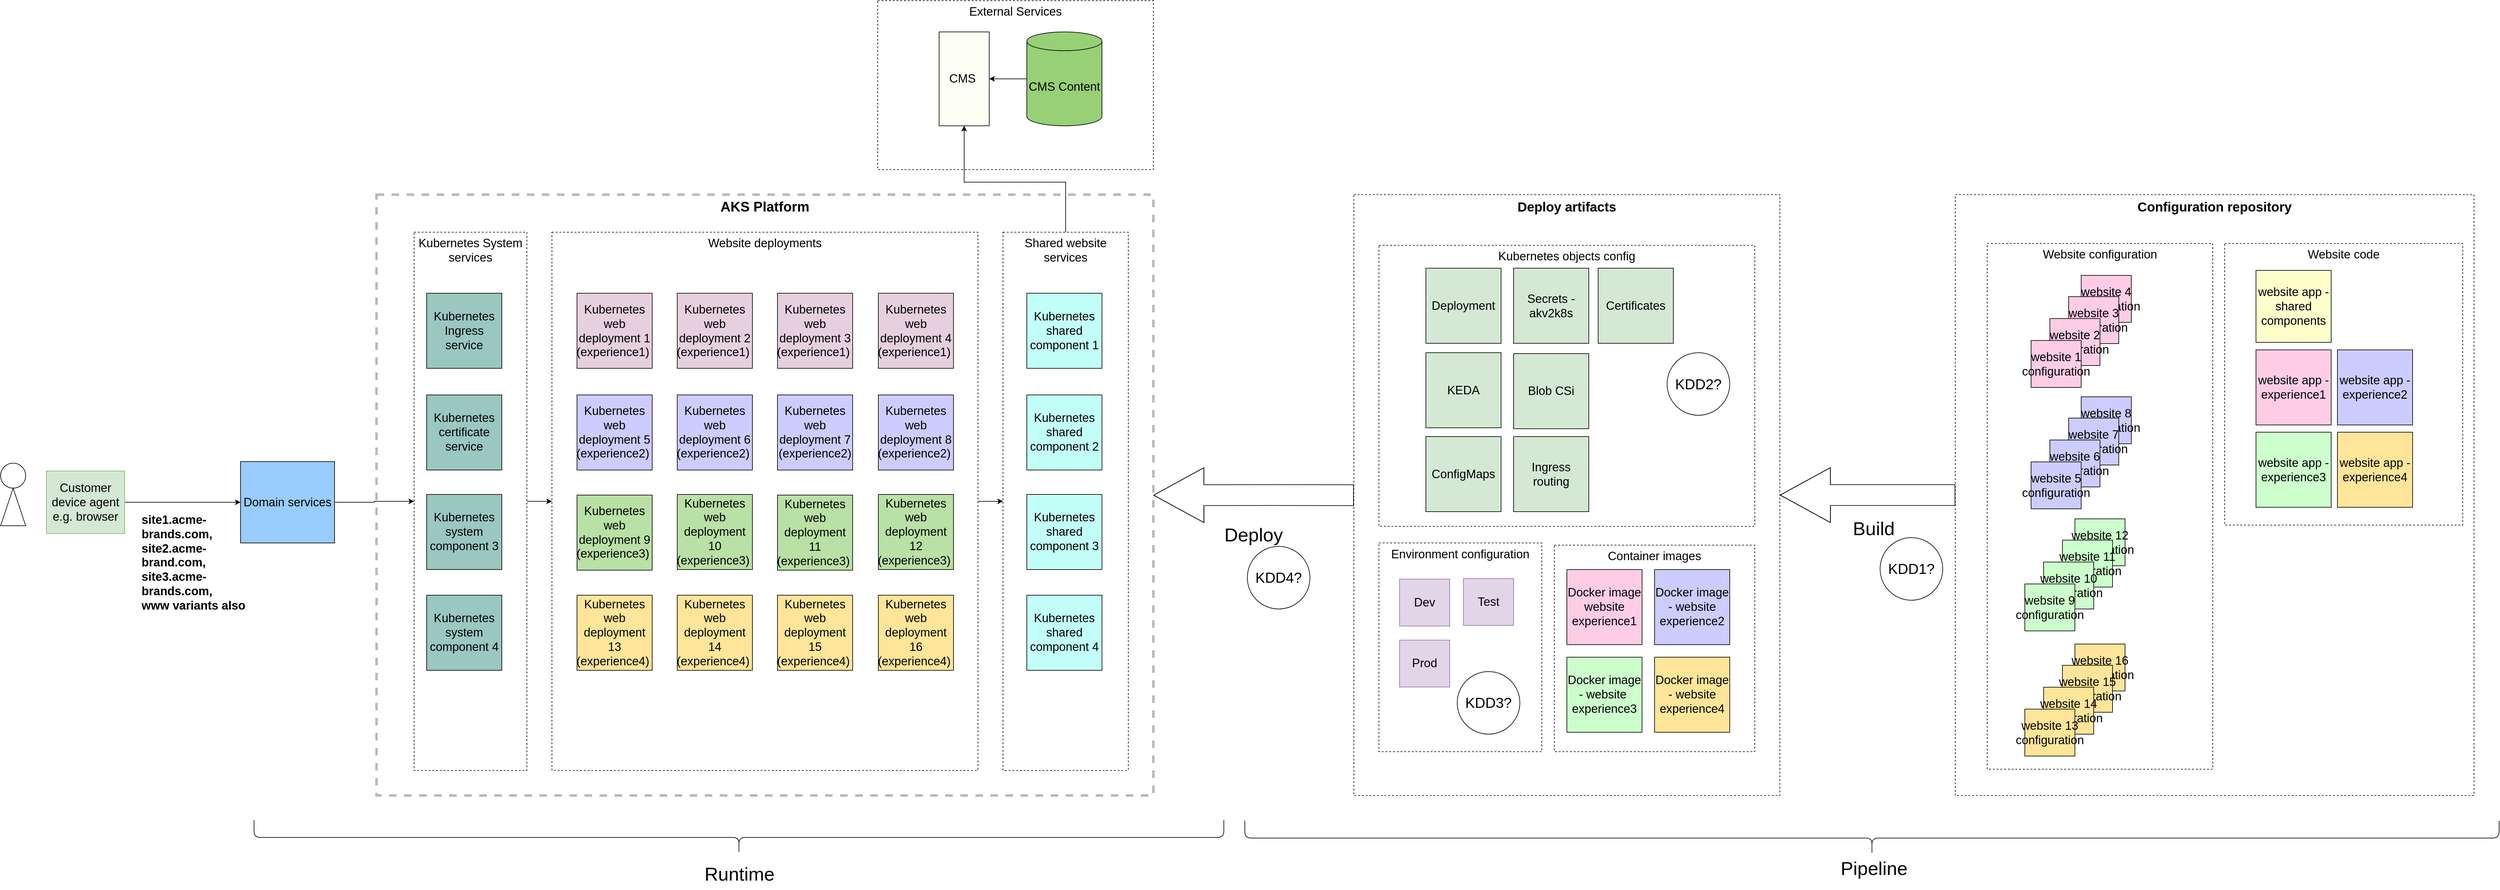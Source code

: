 <mxfile version="27.1.6">
  <diagram name="Page-1" id="vsDgdd3fEjQNysXHu2It">
    <mxGraphModel dx="2375" dy="898" grid="1" gridSize="10" guides="1" tooltips="1" connect="1" arrows="1" fold="1" page="1" pageScale="1" pageWidth="827" pageHeight="1169" math="0" shadow="0">
      <root>
        <mxCell id="0" />
        <mxCell id="1" parent="0" />
        <mxCell id="lOSNuE5mv28vJMR1kHwe-74" value="Deploy artifacts" style="rounded=0;whiteSpace=wrap;html=1;fillColor=none;dashed=1;verticalAlign=top;fontSize=21;fontStyle=1" parent="1" vertex="1">
          <mxGeometry x="1880" y="320" width="680" height="960" as="geometry" />
        </mxCell>
        <mxCell id="lOSNuE5mv28vJMR1kHwe-85" value="Container images" style="rounded=0;whiteSpace=wrap;html=1;fillColor=none;dashed=1;verticalAlign=top;fontSize=19;" parent="1" vertex="1">
          <mxGeometry x="2200" y="880" width="320" height="330" as="geometry" />
        </mxCell>
        <mxCell id="lOSNuE5mv28vJMR1kHwe-88" value="Website configuration" style="rounded=0;whiteSpace=wrap;html=1;fillColor=none;dashed=1;verticalAlign=top;fontSize=19;" parent="1" vertex="1">
          <mxGeometry x="2891" y="398" width="360" height="840" as="geometry" />
        </mxCell>
        <mxCell id="lOSNuE5mv28vJMR1kHwe-33" value="AKS Platform" style="rounded=0;whiteSpace=wrap;html=1;fillColor=none;fontSize=22;opacity=30;verticalAlign=top;fontStyle=1;strokeColor=#1A1A1A;dashed=1;strokeWidth=4;" parent="1" vertex="1">
          <mxGeometry x="320" y="320" width="1240" height="960" as="geometry" />
        </mxCell>
        <mxCell id="nofUytTRKHborZHY42P_-4" value="External Services" style="rounded=0;whiteSpace=wrap;html=1;fillColor=none;dashed=1;verticalAlign=top;fontSize=19;" parent="1" vertex="1">
          <mxGeometry x="1120" y="10" width="440" height="270" as="geometry" />
        </mxCell>
        <mxCell id="t7KPd59zG3dRuJUCGF13-18" value="Website deployments" style="rounded=0;whiteSpace=wrap;html=1;fillColor=none;dashed=1;verticalAlign=top;fontSize=19;" parent="1" vertex="1">
          <mxGeometry x="600" y="380" width="680" height="860" as="geometry" />
        </mxCell>
        <mxCell id="lOSNuE5mv28vJMR1kHwe-45" value="Configuration repository" style="rounded=0;whiteSpace=wrap;html=1;fillColor=none;dashed=1;verticalAlign=top;fontSize=21;fontStyle=1" parent="1" vertex="1">
          <mxGeometry x="2840" y="320" width="828" height="960" as="geometry" />
        </mxCell>
        <mxCell id="lOSNuE5mv28vJMR1kHwe-89" value="Website code" style="rounded=0;whiteSpace=wrap;html=1;fillColor=none;dashed=1;verticalAlign=top;fontSize=19;" parent="1" vertex="1">
          <mxGeometry x="3270" y="398" width="380" height="450" as="geometry" />
        </mxCell>
        <mxCell id="lOSNuE5mv28vJMR1kHwe-82" value="Kubernetes objects config" style="rounded=0;whiteSpace=wrap;html=1;fillColor=none;dashed=1;verticalAlign=top;fontSize=19;" parent="1" vertex="1">
          <mxGeometry x="1920" y="401" width="600" height="449" as="geometry" />
        </mxCell>
        <mxCell id="lOSNuE5mv28vJMR1kHwe-43" value="Shared website services" style="rounded=0;whiteSpace=wrap;html=1;fillColor=none;dashed=1;verticalAlign=top;fontSize=19;" parent="1" vertex="1">
          <mxGeometry x="1320" y="380" width="200" height="860" as="geometry" />
        </mxCell>
        <mxCell id="lOSNuE5mv28vJMR1kHwe-68" style="edgeStyle=orthogonalEdgeStyle;rounded=0;orthogonalLoop=1;jettySize=auto;html=1;entryX=0;entryY=0.5;entryDx=0;entryDy=0;fontSize=19;" parent="1" source="lOSNuE5mv28vJMR1kHwe-66" target="t7KPd59zG3dRuJUCGF13-18" edge="1">
          <mxGeometry relative="1" as="geometry" />
        </mxCell>
        <mxCell id="lOSNuE5mv28vJMR1kHwe-66" value="Kubernetes System services" style="rounded=0;whiteSpace=wrap;html=1;fillColor=none;dashed=1;verticalAlign=top;fontSize=19;" parent="1" vertex="1">
          <mxGeometry x="380" y="380" width="180" height="860" as="geometry" />
        </mxCell>
        <mxCell id="lOSNuE5mv28vJMR1kHwe-49" value="website 4 configuration" style="rounded=0;whiteSpace=wrap;html=1;fillColor=#FFCCE6;fontSize=19;" parent="1" vertex="1">
          <mxGeometry x="3041" y="449" width="80" height="75" as="geometry" />
        </mxCell>
        <mxCell id="lOSNuE5mv28vJMR1kHwe-48" value="website 3 configuration" style="rounded=0;whiteSpace=wrap;html=1;fillColor=#FFCCE6;fontSize=19;" parent="1" vertex="1">
          <mxGeometry x="3021" y="483" width="80" height="75" as="geometry" />
        </mxCell>
        <mxCell id="lOSNuE5mv28vJMR1kHwe-67" style="edgeStyle=orthogonalEdgeStyle;rounded=0;orthogonalLoop=1;jettySize=auto;html=1;" parent="1" source="t7KPd59zG3dRuJUCGF13-2" target="lOSNuE5mv28vJMR1kHwe-66" edge="1">
          <mxGeometry relative="1" as="geometry" />
        </mxCell>
        <mxCell id="t7KPd59zG3dRuJUCGF13-2" value="Domain services" style="rounded=0;whiteSpace=wrap;html=1;fillColor=#99CCFF;fontSize=19;" parent="1" vertex="1">
          <mxGeometry x="103" y="746.5" width="150" height="130" as="geometry" />
        </mxCell>
        <mxCell id="t7KPd59zG3dRuJUCGF13-3" value="website app - experience1" style="rounded=0;whiteSpace=wrap;html=1;fillColor=#FFCCE6;fontSize=19;" parent="1" vertex="1">
          <mxGeometry x="3320" y="568" width="120" height="120" as="geometry" />
        </mxCell>
        <mxCell id="t7KPd59zG3dRuJUCGF13-7" value="Kubernetes web deployment 1&lt;div&gt;(experience1)&amp;nbsp;&lt;/div&gt;" style="rounded=0;whiteSpace=wrap;html=1;fillColor=#E6D0DE;fontSize=19;" parent="1" vertex="1">
          <mxGeometry x="640" y="477.5" width="120" height="120" as="geometry" />
        </mxCell>
        <mxCell id="lOSNuE5mv28vJMR1kHwe-40" style="edgeStyle=orthogonalEdgeStyle;rounded=0;orthogonalLoop=1;jettySize=auto;html=1;entryX=1;entryY=0.5;entryDx=0;entryDy=0;fontSize=19;" parent="1" source="t7KPd59zG3dRuJUCGF13-9" target="lOSNuE5mv28vJMR1kHwe-39" edge="1">
          <mxGeometry relative="1" as="geometry" />
        </mxCell>
        <mxCell id="t7KPd59zG3dRuJUCGF13-9" value="CMS Content" style="shape=cylinder3;whiteSpace=wrap;html=1;boundedLbl=1;backgroundOutline=1;size=15;fillColor=#97D077;fontSize=19;" parent="1" vertex="1">
          <mxGeometry x="1358" y="60" width="120" height="150" as="geometry" />
        </mxCell>
        <mxCell id="lOSNuE5mv28vJMR1kHwe-42" style="edgeStyle=orthogonalEdgeStyle;rounded=0;orthogonalLoop=1;jettySize=auto;html=1;entryX=0.5;entryY=1;entryDx=0;entryDy=0;exitX=0.5;exitY=0;exitDx=0;exitDy=0;" parent="1" source="lOSNuE5mv28vJMR1kHwe-43" target="lOSNuE5mv28vJMR1kHwe-39" edge="1">
          <mxGeometry relative="1" as="geometry">
            <Array as="points">
              <mxPoint x="1420" y="300" />
              <mxPoint x="1258" y="300" />
            </Array>
          </mxGeometry>
        </mxCell>
        <mxCell id="lOSNuE5mv28vJMR1kHwe-44" style="edgeStyle=orthogonalEdgeStyle;rounded=0;orthogonalLoop=1;jettySize=auto;html=1;exitX=1;exitY=0.5;exitDx=0;exitDy=0;entryX=0;entryY=0.5;entryDx=0;entryDy=0;fontSize=19;" parent="1" source="t7KPd59zG3dRuJUCGF13-18" target="lOSNuE5mv28vJMR1kHwe-43" edge="1">
          <mxGeometry relative="1" as="geometry" />
        </mxCell>
        <mxCell id="lOSNuE5mv28vJMR1kHwe-1" value="website app - experience2" style="rounded=0;whiteSpace=wrap;html=1;fillColor=#CCCCFF;fontSize=19;" parent="1" vertex="1">
          <mxGeometry x="3450" y="568" width="120" height="120" as="geometry" />
        </mxCell>
        <mxCell id="lOSNuE5mv28vJMR1kHwe-2" value="website app - experience3" style="rounded=0;whiteSpace=wrap;html=1;fillColor=#CCFFCC;fontSize=19;" parent="1" vertex="1">
          <mxGeometry x="3320" y="699.5" width="120" height="120" as="geometry" />
        </mxCell>
        <mxCell id="lOSNuE5mv28vJMR1kHwe-3" value="website app - experience4" style="rounded=0;whiteSpace=wrap;html=1;fillColor=#FFE599;fontSize=19;" parent="1" vertex="1">
          <mxGeometry x="3450" y="699.5" width="120" height="120" as="geometry" />
        </mxCell>
        <mxCell id="lOSNuE5mv28vJMR1kHwe-4" value="website app - shared components" style="rounded=0;whiteSpace=wrap;html=1;fillColor=#FFFFCC;fontSize=19;" parent="1" vertex="1">
          <mxGeometry x="3320" y="441" width="120" height="115" as="geometry" />
        </mxCell>
        <mxCell id="lOSNuE5mv28vJMR1kHwe-12" value="Kubernetes web deployment 2&lt;div&gt;(experience1)&amp;nbsp;&lt;/div&gt;" style="rounded=0;whiteSpace=wrap;html=1;fillColor=#E6D0DE;fontSize=19;" parent="1" vertex="1">
          <mxGeometry x="800" y="477.5" width="120" height="120" as="geometry" />
        </mxCell>
        <mxCell id="lOSNuE5mv28vJMR1kHwe-15" value="Kubernetes web deployment 3&lt;div&gt;(experience1)&amp;nbsp;&lt;/div&gt;" style="rounded=0;whiteSpace=wrap;html=1;fillColor=#E6D0DE;fontSize=19;" parent="1" vertex="1">
          <mxGeometry x="960" y="477.5" width="120" height="120" as="geometry" />
        </mxCell>
        <mxCell id="lOSNuE5mv28vJMR1kHwe-16" value="Kubernetes web deployment 4&lt;div&gt;(experience1)&amp;nbsp;&lt;/div&gt;" style="rounded=0;whiteSpace=wrap;html=1;fillColor=#E6D0DE;fontSize=19;" parent="1" vertex="1">
          <mxGeometry x="1121" y="477.5" width="120" height="120" as="geometry" />
        </mxCell>
        <mxCell id="lOSNuE5mv28vJMR1kHwe-21" value="Kubernetes web deployment 5&lt;div&gt;(experience2)&amp;nbsp;&lt;/div&gt;" style="rounded=0;whiteSpace=wrap;html=1;fillColor=#CCCCFF;fontSize=19;" parent="1" vertex="1">
          <mxGeometry x="640" y="640" width="120" height="120" as="geometry" />
        </mxCell>
        <mxCell id="lOSNuE5mv28vJMR1kHwe-22" value="Kubernetes web deployment 6&lt;div&gt;(experience2)&amp;nbsp;&lt;/div&gt;" style="rounded=0;whiteSpace=wrap;html=1;fillColor=#CCCCFF;fontSize=19;" parent="1" vertex="1">
          <mxGeometry x="800" y="640" width="120" height="120" as="geometry" />
        </mxCell>
        <mxCell id="lOSNuE5mv28vJMR1kHwe-23" value="Kubernetes web deployment 7&lt;div&gt;(experience2)&lt;/div&gt;" style="rounded=0;whiteSpace=wrap;html=1;fillColor=#CCCCFF;fontSize=19;" parent="1" vertex="1">
          <mxGeometry x="960" y="640" width="120" height="120" as="geometry" />
        </mxCell>
        <mxCell id="lOSNuE5mv28vJMR1kHwe-24" value="Kubernetes web deployment 8&lt;div&gt;(experience2)&amp;nbsp;&lt;/div&gt;" style="rounded=0;whiteSpace=wrap;html=1;fillColor=#CCCCFF;fontSize=19;" parent="1" vertex="1">
          <mxGeometry x="1121" y="640" width="120" height="120" as="geometry" />
        </mxCell>
        <mxCell id="lOSNuE5mv28vJMR1kHwe-25" value="Kubernetes web deployment 9&lt;div&gt;(experience3)&amp;nbsp;&lt;/div&gt;" style="rounded=0;whiteSpace=wrap;html=1;fillColor=#B9E0A5;fontSize=19;" parent="1" vertex="1">
          <mxGeometry x="640" y="800" width="120" height="120" as="geometry" />
        </mxCell>
        <mxCell id="lOSNuE5mv28vJMR1kHwe-26" value="Kubernetes web deployment 10&lt;div&gt;(experience3)&amp;nbsp;&lt;/div&gt;" style="rounded=0;whiteSpace=wrap;html=1;fillColor=#B9E0A5;fontSize=19;" parent="1" vertex="1">
          <mxGeometry x="800" y="799" width="120" height="120" as="geometry" />
        </mxCell>
        <mxCell id="lOSNuE5mv28vJMR1kHwe-27" value="Kubernetes web deployment 11&lt;div&gt;(experience3)&amp;nbsp;&lt;/div&gt;" style="rounded=0;whiteSpace=wrap;html=1;fillColor=#B9E0A5;fontSize=19;" parent="1" vertex="1">
          <mxGeometry x="960" y="800" width="120" height="120" as="geometry" />
        </mxCell>
        <mxCell id="lOSNuE5mv28vJMR1kHwe-28" value="Kubernetes web deployment 12&lt;div&gt;(experience3)&amp;nbsp;&lt;/div&gt;" style="rounded=0;whiteSpace=wrap;html=1;fillColor=#B9E0A5;fontSize=19;" parent="1" vertex="1">
          <mxGeometry x="1121" y="799" width="120" height="120" as="geometry" />
        </mxCell>
        <mxCell id="lOSNuE5mv28vJMR1kHwe-29" value="Kubernetes web deployment 13&lt;div&gt;(experience4)&amp;nbsp;&lt;/div&gt;" style="rounded=0;whiteSpace=wrap;html=1;fillColor=#FFE599;fontSize=19;" parent="1" vertex="1">
          <mxGeometry x="640" y="960" width="120" height="120" as="geometry" />
        </mxCell>
        <mxCell id="lOSNuE5mv28vJMR1kHwe-30" value="Kubernetes web deployment 14&lt;div&gt;(experience4)&amp;nbsp;&lt;/div&gt;" style="rounded=0;whiteSpace=wrap;html=1;fillColor=#FFE599;fontSize=19;" parent="1" vertex="1">
          <mxGeometry x="800" y="960" width="120" height="120" as="geometry" />
        </mxCell>
        <mxCell id="lOSNuE5mv28vJMR1kHwe-31" value="Kubernetes web deployment 15&lt;div&gt;(experience4)&amp;nbsp;&lt;/div&gt;" style="rounded=0;whiteSpace=wrap;html=1;fillColor=#FFE599;fontSize=19;" parent="1" vertex="1">
          <mxGeometry x="960" y="960" width="120" height="120" as="geometry" />
        </mxCell>
        <mxCell id="lOSNuE5mv28vJMR1kHwe-32" value="Kubernetes web deployment 16&lt;div&gt;(experience4)&amp;nbsp;&lt;/div&gt;" style="rounded=0;whiteSpace=wrap;html=1;fillColor=#FFE599;fontSize=19;" parent="1" vertex="1">
          <mxGeometry x="1121" y="960" width="120" height="120" as="geometry" />
        </mxCell>
        <mxCell id="lOSNuE5mv28vJMR1kHwe-34" value="Kubernetes shared component 1" style="rounded=0;whiteSpace=wrap;html=1;fillColor=#C2FFF8;fontSize=19;" parent="1" vertex="1">
          <mxGeometry x="1358" y="477.5" width="120" height="120" as="geometry" />
        </mxCell>
        <mxCell id="lOSNuE5mv28vJMR1kHwe-35" value="Kubernetes shared component 3" style="rounded=0;whiteSpace=wrap;html=1;fillColor=#C2FFF8;fontSize=19;" parent="1" vertex="1">
          <mxGeometry x="1358" y="799" width="120" height="120" as="geometry" />
        </mxCell>
        <mxCell id="lOSNuE5mv28vJMR1kHwe-38" value="Kubernetes shared component 4" style="rounded=0;whiteSpace=wrap;html=1;fillColor=#C2FFF8;fontSize=19;" parent="1" vertex="1">
          <mxGeometry x="1358" y="960" width="120" height="120" as="geometry" />
        </mxCell>
        <mxCell id="lOSNuE5mv28vJMR1kHwe-39" value="CMS&amp;nbsp;" style="rounded=0;whiteSpace=wrap;html=1;fillColor=#FEFFF4;fontSize=19;" parent="1" vertex="1">
          <mxGeometry x="1218" y="60" width="80" height="150" as="geometry" />
        </mxCell>
        <mxCell id="lOSNuE5mv28vJMR1kHwe-41" value="Kubernetes shared component 2" style="rounded=0;whiteSpace=wrap;html=1;fillColor=#C2FFF8;fontSize=19;" parent="1" vertex="1">
          <mxGeometry x="1358" y="640" width="120" height="120" as="geometry" />
        </mxCell>
        <mxCell id="lOSNuE5mv28vJMR1kHwe-47" value="website 2 configuration" style="rounded=0;whiteSpace=wrap;html=1;fillColor=#FFCCE6;fontSize=19;" parent="1" vertex="1">
          <mxGeometry x="2991" y="518" width="80" height="75" as="geometry" />
        </mxCell>
        <mxCell id="lOSNuE5mv28vJMR1kHwe-46" value="website 1 configuration" style="rounded=0;whiteSpace=wrap;html=1;fillColor=#FFCCE6;fontSize=19;" parent="1" vertex="1">
          <mxGeometry x="2961" y="553" width="80" height="75" as="geometry" />
        </mxCell>
        <mxCell id="lOSNuE5mv28vJMR1kHwe-50" value="website 8 configuration" style="rounded=0;whiteSpace=wrap;html=1;fillColor=#CCCCFF;fontSize=19;" parent="1" vertex="1">
          <mxGeometry x="3041" y="643" width="80" height="75" as="geometry" />
        </mxCell>
        <mxCell id="lOSNuE5mv28vJMR1kHwe-51" value="website 7 configuration" style="rounded=0;whiteSpace=wrap;html=1;fillColor=#CCCCFF;fontSize=19;" parent="1" vertex="1">
          <mxGeometry x="3021" y="677" width="80" height="75" as="geometry" />
        </mxCell>
        <mxCell id="lOSNuE5mv28vJMR1kHwe-52" value="website 6 configuration" style="rounded=0;whiteSpace=wrap;html=1;fillColor=#CCCCFF;fontSize=19;" parent="1" vertex="1">
          <mxGeometry x="2991" y="712" width="80" height="75" as="geometry" />
        </mxCell>
        <mxCell id="lOSNuE5mv28vJMR1kHwe-53" value="website 5 configuration" style="rounded=0;whiteSpace=wrap;html=1;fillColor=#CCCCFF;fontSize=19;" parent="1" vertex="1">
          <mxGeometry x="2961" y="747" width="80" height="75" as="geometry" />
        </mxCell>
        <mxCell id="lOSNuE5mv28vJMR1kHwe-54" value="website 12 configuration" style="rounded=0;whiteSpace=wrap;html=1;fillColor=#CCFFCC;fontSize=19;" parent="1" vertex="1">
          <mxGeometry x="3031" y="838" width="80" height="75" as="geometry" />
        </mxCell>
        <mxCell id="lOSNuE5mv28vJMR1kHwe-55" value="website 11 configuration" style="rounded=0;whiteSpace=wrap;html=1;fillColor=#CCFFCC;fontSize=19;" parent="1" vertex="1">
          <mxGeometry x="3011" y="872" width="80" height="75" as="geometry" />
        </mxCell>
        <mxCell id="lOSNuE5mv28vJMR1kHwe-56" value="website 10 configuration" style="rounded=0;whiteSpace=wrap;html=1;fillColor=#CCFFCC;fontSize=19;" parent="1" vertex="1">
          <mxGeometry x="2981" y="907" width="80" height="75" as="geometry" />
        </mxCell>
        <mxCell id="lOSNuE5mv28vJMR1kHwe-57" value="website 9 configuration" style="rounded=0;whiteSpace=wrap;html=1;fillColor=#CCFFCC;fontSize=19;" parent="1" vertex="1">
          <mxGeometry x="2951" y="942" width="80" height="75" as="geometry" />
        </mxCell>
        <mxCell id="lOSNuE5mv28vJMR1kHwe-58" value="website 16 configuration" style="rounded=0;whiteSpace=wrap;html=1;fillColor=#FFE599;fontSize=19;" parent="1" vertex="1">
          <mxGeometry x="3031" y="1038" width="80" height="75" as="geometry" />
        </mxCell>
        <mxCell id="lOSNuE5mv28vJMR1kHwe-59" value="website 15 configuration" style="rounded=0;whiteSpace=wrap;html=1;fillColor=#FFE599;fontSize=19;" parent="1" vertex="1">
          <mxGeometry x="3011" y="1072" width="80" height="75" as="geometry" />
        </mxCell>
        <mxCell id="lOSNuE5mv28vJMR1kHwe-60" value="website 14 configuration" style="rounded=0;whiteSpace=wrap;html=1;fillColor=#FFE599;fontSize=19;" parent="1" vertex="1">
          <mxGeometry x="2981" y="1107" width="80" height="75" as="geometry" />
        </mxCell>
        <mxCell id="lOSNuE5mv28vJMR1kHwe-61" value="website 13 configuration" style="rounded=0;whiteSpace=wrap;html=1;fillColor=#FFE599;fontSize=19;" parent="1" vertex="1">
          <mxGeometry x="2951" y="1142" width="80" height="75" as="geometry" />
        </mxCell>
        <mxCell id="lOSNuE5mv28vJMR1kHwe-62" value="Kubernetes Ingress service" style="rounded=0;whiteSpace=wrap;html=1;fillColor=#9AC7BF;fontSize=19;" parent="1" vertex="1">
          <mxGeometry x="400" y="477.5" width="120" height="120" as="geometry" />
        </mxCell>
        <mxCell id="lOSNuE5mv28vJMR1kHwe-63" value="Kubernetes system component 3" style="rounded=0;whiteSpace=wrap;html=1;fillColor=#9AC7BF;fontSize=19;" parent="1" vertex="1">
          <mxGeometry x="400" y="799" width="120" height="120" as="geometry" />
        </mxCell>
        <mxCell id="lOSNuE5mv28vJMR1kHwe-64" value="Kubernetes system component 4" style="rounded=0;whiteSpace=wrap;html=1;fillColor=#9AC7BF;fontSize=19;" parent="1" vertex="1">
          <mxGeometry x="400" y="960" width="120" height="120" as="geometry" />
        </mxCell>
        <mxCell id="lOSNuE5mv28vJMR1kHwe-65" value="Kubernetes certificate service" style="rounded=0;whiteSpace=wrap;html=1;fillColor=#9AC7BF;fontSize=19;" parent="1" vertex="1">
          <mxGeometry x="400" y="640" width="120" height="120" as="geometry" />
        </mxCell>
        <mxCell id="lOSNuE5mv28vJMR1kHwe-69" value="" style="ellipse;whiteSpace=wrap;html=1;fontSize=19;" parent="1" vertex="1">
          <mxGeometry x="-280" y="749" width="40" height="40" as="geometry" />
        </mxCell>
        <mxCell id="lOSNuE5mv28vJMR1kHwe-70" value="" style="triangle;whiteSpace=wrap;html=1;rotation=-90;fontSize=19;" parent="1" vertex="1">
          <mxGeometry x="-290" y="799" width="60" height="40" as="geometry" />
        </mxCell>
        <mxCell id="lOSNuE5mv28vJMR1kHwe-72" style="edgeStyle=orthogonalEdgeStyle;rounded=0;orthogonalLoop=1;jettySize=auto;html=1;entryX=0;entryY=0.5;entryDx=0;entryDy=0;fontSize=19;" parent="1" source="lOSNuE5mv28vJMR1kHwe-71" target="t7KPd59zG3dRuJUCGF13-2" edge="1">
          <mxGeometry relative="1" as="geometry" />
        </mxCell>
        <mxCell id="lOSNuE5mv28vJMR1kHwe-71" value="Customer device agent e.g. browser" style="rounded=0;whiteSpace=wrap;html=1;fillColor=#d5e8d4;strokeColor=#82b366;fontSize=19;" parent="1" vertex="1">
          <mxGeometry x="-207" y="761.5" width="125" height="100" as="geometry" />
        </mxCell>
        <UserObject label="&lt;span&gt;&lt;span style=&quot;margin-right: 0px; margin-left: 0px;&quot;&gt;&lt;span style=&quot;font-weight: 600; font-style: normal;&quot;&gt;site1.acme-brands.com,&lt;/span&gt;&lt;/span&gt;&lt;/span&gt;&lt;div&gt;&lt;span&gt;&lt;span style=&quot;margin-right: 0px; margin-left: 0px;&quot;&gt;&lt;span style=&quot;font-weight: 600; font-style: normal;&quot;&gt;site2.acme-brand.com,&lt;/span&gt;&lt;/span&gt;&lt;/span&gt;&lt;/div&gt;&lt;div&gt;&lt;span&gt;&lt;span style=&quot;margin-right: 0px; margin-left: 0px;&quot;&gt;&lt;span style=&quot;font-weight: 600; font-style: normal;&quot;&gt;site3.acme-brands.com,&lt;/span&gt;&lt;/span&gt;&lt;/span&gt;&lt;/div&gt;&lt;div&gt;&lt;span style=&quot;margin-right: 0px; margin-left: 0px;&quot;&gt;&lt;span style=&quot;font-weight: 600;&quot;&gt;www variants also&lt;/span&gt;&lt;/span&gt;&lt;/div&gt;&lt;div&gt;&lt;span style=&quot;margin-right: 0px; margin-left: 0px;&quot;&gt;&lt;span style=&quot;font-weight: 600;&quot;&gt;&lt;br&gt;&lt;/span&gt;&lt;/span&gt;&lt;/div&gt;&lt;div&gt;&lt;span&gt;&lt;span style=&quot;margin-right: 0px; margin-left: 0px;&quot;&gt;&lt;span style=&quot;font-weight: 600; font-style: normal;&quot;&gt;&lt;br&gt;&lt;/span&gt;&lt;/span&gt;&lt;/span&gt;&lt;/div&gt;" link="&lt;span&gt;&lt;span style=&quot;margin-right: 0px; margin-left: 0px;&quot;&gt;&lt;span style=&quot;font-weight: 600; font-style: normal;&quot;&gt;acme-brands.com &lt;/span&gt;&lt;/span&gt;&lt;/span&gt;" id="lOSNuE5mv28vJMR1kHwe-73">
          <mxCell style="text;whiteSpace=wrap;html=1;fontSize=19;" parent="1" vertex="1">
            <mxGeometry x="-57" y="821.5" width="200" height="40" as="geometry" />
          </mxCell>
        </UserObject>
        <mxCell id="lOSNuE5mv28vJMR1kHwe-75" value="Deployment" style="rounded=0;whiteSpace=wrap;html=1;fillColor=#D5E8D4;fontSize=19;" parent="1" vertex="1">
          <mxGeometry x="1995" y="437.5" width="120" height="120" as="geometry" />
        </mxCell>
        <mxCell id="lOSNuE5mv28vJMR1kHwe-76" value="Docker image - website&amp;nbsp; experience3" style="rounded=0;whiteSpace=wrap;html=1;fillColor=#CCFFCC;fontSize=19;" parent="1" vertex="1">
          <mxGeometry x="2220" y="1059" width="120" height="120" as="geometry" />
        </mxCell>
        <mxCell id="lOSNuE5mv28vJMR1kHwe-78" value="Docker image - website experience2" style="rounded=0;whiteSpace=wrap;html=1;fillColor=#CCCCFF;fontSize=19;" parent="1" vertex="1">
          <mxGeometry x="2360" y="919" width="120" height="120" as="geometry" />
        </mxCell>
        <mxCell id="lOSNuE5mv28vJMR1kHwe-79" value="Docker image website experience1" style="rounded=0;whiteSpace=wrap;html=1;fillColor=#FFCCE6;fontSize=19;" parent="1" vertex="1">
          <mxGeometry x="2220" y="919" width="120" height="120" as="geometry" />
        </mxCell>
        <mxCell id="lOSNuE5mv28vJMR1kHwe-80" value="Docker image - website experience4" style="rounded=0;whiteSpace=wrap;html=1;fillColor=#FFE599;fontSize=19;" parent="1" vertex="1">
          <mxGeometry x="2360" y="1059" width="120" height="120" as="geometry" />
        </mxCell>
        <mxCell id="lOSNuE5mv28vJMR1kHwe-81" value="Secrets - akv2k8s" style="rounded=0;whiteSpace=wrap;html=1;fillColor=#D5E8D4;fontSize=19;" parent="1" vertex="1">
          <mxGeometry x="2135" y="437.5" width="120" height="120" as="geometry" />
        </mxCell>
        <mxCell id="lOSNuE5mv28vJMR1kHwe-84" value="KEDA" style="rounded=0;whiteSpace=wrap;html=1;fillColor=#D5E8D4;fontSize=19;" parent="1" vertex="1">
          <mxGeometry x="1995" y="572.5" width="120" height="120" as="geometry" />
        </mxCell>
        <mxCell id="lOSNuE5mv28vJMR1kHwe-86" value="Blob CSi" style="rounded=0;whiteSpace=wrap;html=1;fillColor=#D5E8D4;fontSize=19;" parent="1" vertex="1">
          <mxGeometry x="2135" y="574" width="120" height="120" as="geometry" />
        </mxCell>
        <mxCell id="nofUytTRKHborZHY42P_-1" value="ConfigMaps" style="rounded=0;whiteSpace=wrap;html=1;fillColor=#D5E8D4;fontSize=19;" parent="1" vertex="1">
          <mxGeometry x="1995" y="706.5" width="120" height="120" as="geometry" />
        </mxCell>
        <mxCell id="nofUytTRKHborZHY42P_-2" value="Ingress routing" style="rounded=0;whiteSpace=wrap;html=1;fillColor=#D5E8D4;fontSize=19;" parent="1" vertex="1">
          <mxGeometry x="2135" y="706.5" width="120" height="120" as="geometry" />
        </mxCell>
        <mxCell id="nofUytTRKHborZHY42P_-3" value="Certificates" style="rounded=0;whiteSpace=wrap;html=1;fillColor=#D5E8D4;fontSize=19;" parent="1" vertex="1">
          <mxGeometry x="2270" y="437.5" width="120" height="120" as="geometry" />
        </mxCell>
        <mxCell id="nofUytTRKHborZHY42P_-5" value="" style="shape=flexArrow;endArrow=classic;html=1;rounded=0;entryX=1;entryY=0.5;entryDx=0;entryDy=0;exitX=0;exitY=0.5;exitDx=0;exitDy=0;endWidth=53.333;endSize=26.393;width=33.333;" parent="1" source="lOSNuE5mv28vJMR1kHwe-45" target="lOSNuE5mv28vJMR1kHwe-74" edge="1">
          <mxGeometry width="50" height="50" relative="1" as="geometry">
            <mxPoint x="2310" y="890" as="sourcePoint" />
            <mxPoint x="2360" y="840" as="targetPoint" />
            <Array as="points">
              <mxPoint x="2710" y="800" />
            </Array>
          </mxGeometry>
        </mxCell>
        <mxCell id="nofUytTRKHborZHY42P_-6" value="" style="shape=flexArrow;endArrow=classic;html=1;rounded=0;endWidth=53.333;endSize=26.393;width=33.333;" parent="1" edge="1">
          <mxGeometry width="50" height="50" relative="1" as="geometry">
            <mxPoint x="1880" y="800.22" as="sourcePoint" />
            <mxPoint x="1560" y="800.22" as="targetPoint" />
            <Array as="points">
              <mxPoint x="1750" y="800" />
            </Array>
          </mxGeometry>
        </mxCell>
        <mxCell id="nofUytTRKHborZHY42P_-7" value="&lt;font style=&quot;font-size: 30px;&quot;&gt;Build&lt;/font&gt;" style="text;html=1;align=center;verticalAlign=middle;whiteSpace=wrap;rounded=0;" parent="1" vertex="1">
          <mxGeometry x="2680" y="838" width="60" height="30" as="geometry" />
        </mxCell>
        <mxCell id="nofUytTRKHborZHY42P_-8" value="&lt;font style=&quot;font-size: 30px;&quot;&gt;Deploy&lt;/font&gt;" style="text;html=1;align=center;verticalAlign=middle;whiteSpace=wrap;rounded=0;" parent="1" vertex="1">
          <mxGeometry x="1690" y="848" width="60" height="30" as="geometry" />
        </mxCell>
        <mxCell id="nofUytTRKHborZHY42P_-9" value="Environment configuration" style="rounded=0;whiteSpace=wrap;html=1;fillColor=none;dashed=1;verticalAlign=top;fontSize=19;" parent="1" vertex="1">
          <mxGeometry x="1920" y="876.5" width="260" height="333.5" as="geometry" />
        </mxCell>
        <mxCell id="nofUytTRKHborZHY42P_-10" value="Prod" style="rounded=0;whiteSpace=wrap;html=1;fillColor=#e1d5e7;fontSize=19;strokeColor=#9673a6;" parent="1" vertex="1">
          <mxGeometry x="1953" y="1031.75" width="80" height="75" as="geometry" />
        </mxCell>
        <mxCell id="nofUytTRKHborZHY42P_-11" value="Test" style="rounded=0;whiteSpace=wrap;html=1;fillColor=#e1d5e7;fontSize=19;strokeColor=#9673a6;" parent="1" vertex="1">
          <mxGeometry x="2055" y="933.25" width="80" height="75" as="geometry" />
        </mxCell>
        <mxCell id="nofUytTRKHborZHY42P_-12" value="Dev" style="rounded=0;whiteSpace=wrap;html=1;fillColor=#e1d5e7;fontSize=19;strokeColor=#9673a6;" parent="1" vertex="1">
          <mxGeometry x="1953" y="934.25" width="80" height="75" as="geometry" />
        </mxCell>
        <mxCell id="nofUytTRKHborZHY42P_-13" value="&lt;font&gt;KDD1?&lt;/font&gt;" style="ellipse;whiteSpace=wrap;html=1;aspect=fixed;fontSize=23;fillColor=none;" parent="1" vertex="1">
          <mxGeometry x="2720" y="868" width="100" height="100" as="geometry" />
        </mxCell>
        <mxCell id="nofUytTRKHborZHY42P_-17" value="&lt;font&gt;KDD2?&lt;/font&gt;" style="ellipse;whiteSpace=wrap;html=1;aspect=fixed;fontSize=23;fillColor=none;" parent="1" vertex="1">
          <mxGeometry x="2380" y="572.5" width="100" height="100" as="geometry" />
        </mxCell>
        <mxCell id="nofUytTRKHborZHY42P_-18" value="&lt;font&gt;KDD3?&lt;/font&gt;" style="ellipse;whiteSpace=wrap;html=1;aspect=fixed;fontSize=23;fillColor=none;" parent="1" vertex="1">
          <mxGeometry x="2045" y="1082" width="100" height="100" as="geometry" />
        </mxCell>
        <mxCell id="nofUytTRKHborZHY42P_-19" value="&lt;font&gt;KDD4?&lt;/font&gt;" style="ellipse;whiteSpace=wrap;html=1;aspect=fixed;fontSize=23;fillColor=none;" parent="1" vertex="1">
          <mxGeometry x="1710" y="882" width="100" height="100" as="geometry" />
        </mxCell>
        <mxCell id="nofUytTRKHborZHY42P_-20" value="" style="shape=curlyBracket;whiteSpace=wrap;html=1;rounded=1;flipH=1;labelPosition=right;verticalLabelPosition=middle;align=left;verticalAlign=middle;rotation=90;size=0.5;" parent="1" vertex="1">
          <mxGeometry x="871" y="573" width="55" height="1548" as="geometry" />
        </mxCell>
        <mxCell id="nofUytTRKHborZHY42P_-21" value="Runtime" style="text;html=1;align=center;verticalAlign=middle;resizable=0;points=[];autosize=1;strokeColor=none;fillColor=none;fontSize=30;" parent="1" vertex="1">
          <mxGeometry x="828.5" y="1380" width="140" height="50" as="geometry" />
        </mxCell>
        <mxCell id="nofUytTRKHborZHY42P_-22" value="" style="shape=curlyBracket;whiteSpace=wrap;html=1;rounded=1;flipH=1;labelPosition=right;verticalLabelPosition=middle;align=left;verticalAlign=middle;rotation=90;size=0.5;" parent="1" vertex="1">
          <mxGeometry x="2679.5" y="347" width="55" height="2002" as="geometry" />
        </mxCell>
        <mxCell id="nofUytTRKHborZHY42P_-23" value="Pipeline" style="text;html=1;align=center;verticalAlign=middle;resizable=0;points=[];autosize=1;strokeColor=none;fillColor=none;fontSize=30;" parent="1" vertex="1">
          <mxGeometry x="2645" y="1371" width="130" height="50" as="geometry" />
        </mxCell>
      </root>
    </mxGraphModel>
  </diagram>
</mxfile>
